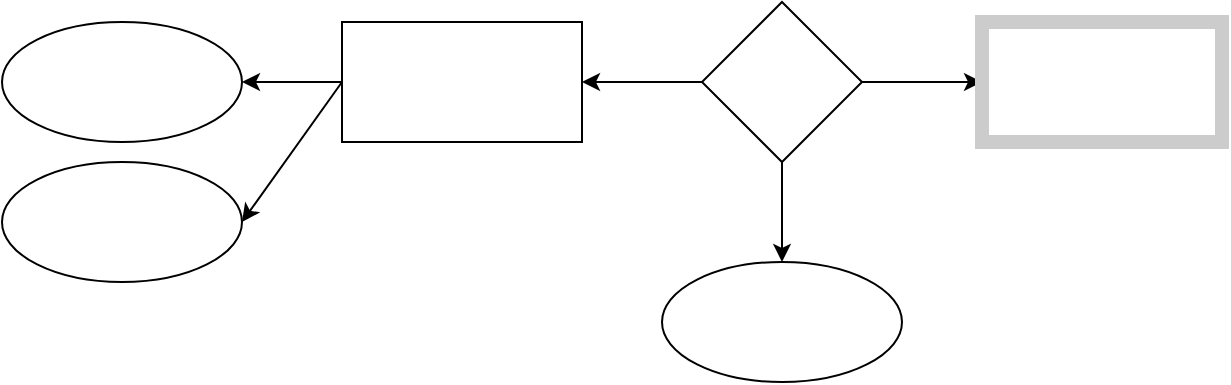 <mxfile version="20.3.6" type="device"><diagram id="fW93rHMJ0G9fdlKzdcPy" name="Page-1"><mxGraphModel dx="1422" dy="781" grid="1" gridSize="10" guides="1" tooltips="1" connect="1" arrows="1" fold="1" page="1" pageScale="1" pageWidth="850" pageHeight="1100" math="0" shadow="0"><root><mxCell id="0"/><mxCell id="1" parent="0"/><mxCell id="p_cJsGUSCAxa-Dtl_Ufz-8" value="" style="edgeStyle=orthogonalEdgeStyle;rounded=0;orthogonalLoop=1;jettySize=auto;html=1;" edge="1" parent="1" source="p_cJsGUSCAxa-Dtl_Ufz-10" target="p_cJsGUSCAxa-Dtl_Ufz-11"><mxGeometry relative="1" as="geometry"/></mxCell><mxCell id="p_cJsGUSCAxa-Dtl_Ufz-9" value="" style="edgeStyle=orthogonalEdgeStyle;rounded=0;orthogonalLoop=1;jettySize=auto;html=1;" edge="1" parent="1" source="p_cJsGUSCAxa-Dtl_Ufz-10" target="p_cJsGUSCAxa-Dtl_Ufz-12"><mxGeometry relative="1" as="geometry"/></mxCell><mxCell id="p_cJsGUSCAxa-Dtl_Ufz-23" value="" style="edgeStyle=orthogonalEdgeStyle;rounded=0;orthogonalLoop=1;jettySize=auto;html=1;" edge="1" parent="1" source="p_cJsGUSCAxa-Dtl_Ufz-10" target="p_cJsGUSCAxa-Dtl_Ufz-22"><mxGeometry relative="1" as="geometry"/></mxCell><mxCell id="p_cJsGUSCAxa-Dtl_Ufz-10" value="" style="rhombus;whiteSpace=wrap;html=1;" vertex="1" parent="1"><mxGeometry x="420" y="40" width="80" height="80" as="geometry"/></mxCell><mxCell id="p_cJsGUSCAxa-Dtl_Ufz-14" value="" style="edgeStyle=orthogonalEdgeStyle;rounded=0;orthogonalLoop=1;jettySize=auto;html=1;" edge="1" parent="1" source="p_cJsGUSCAxa-Dtl_Ufz-11" target="p_cJsGUSCAxa-Dtl_Ufz-13"><mxGeometry relative="1" as="geometry"/></mxCell><mxCell id="p_cJsGUSCAxa-Dtl_Ufz-11" value="" style="whiteSpace=wrap;html=1;" vertex="1" parent="1"><mxGeometry x="240" y="50" width="120" height="60" as="geometry"/></mxCell><mxCell id="p_cJsGUSCAxa-Dtl_Ufz-12" value="" style="whiteSpace=wrap;html=1;strokeWidth=7;strokeColor=#CCCCCC;" vertex="1" parent="1"><mxGeometry x="560" y="50" width="120" height="60" as="geometry"/></mxCell><mxCell id="p_cJsGUSCAxa-Dtl_Ufz-13" value="" style="ellipse;whiteSpace=wrap;html=1;" vertex="1" parent="1"><mxGeometry x="70" y="50" width="120" height="60" as="geometry"/></mxCell><mxCell id="p_cJsGUSCAxa-Dtl_Ufz-15" value="" style="ellipse;whiteSpace=wrap;html=1;" vertex="1" parent="1"><mxGeometry x="70" y="120" width="120" height="60" as="geometry"/></mxCell><mxCell id="p_cJsGUSCAxa-Dtl_Ufz-16" value="" style="endArrow=classic;html=1;rounded=0;entryX=1;entryY=0.5;entryDx=0;entryDy=0;exitX=0;exitY=0.5;exitDx=0;exitDy=0;" edge="1" parent="1" source="p_cJsGUSCAxa-Dtl_Ufz-11" target="p_cJsGUSCAxa-Dtl_Ufz-15"><mxGeometry width="50" height="50" relative="1" as="geometry"><mxPoint x="450" y="200" as="sourcePoint"/><mxPoint x="500" y="150" as="targetPoint"/></mxGeometry></mxCell><mxCell id="p_cJsGUSCAxa-Dtl_Ufz-22" value="" style="ellipse;whiteSpace=wrap;html=1;" vertex="1" parent="1"><mxGeometry x="400" y="170" width="120" height="60" as="geometry"/></mxCell></root></mxGraphModel></diagram></mxfile>